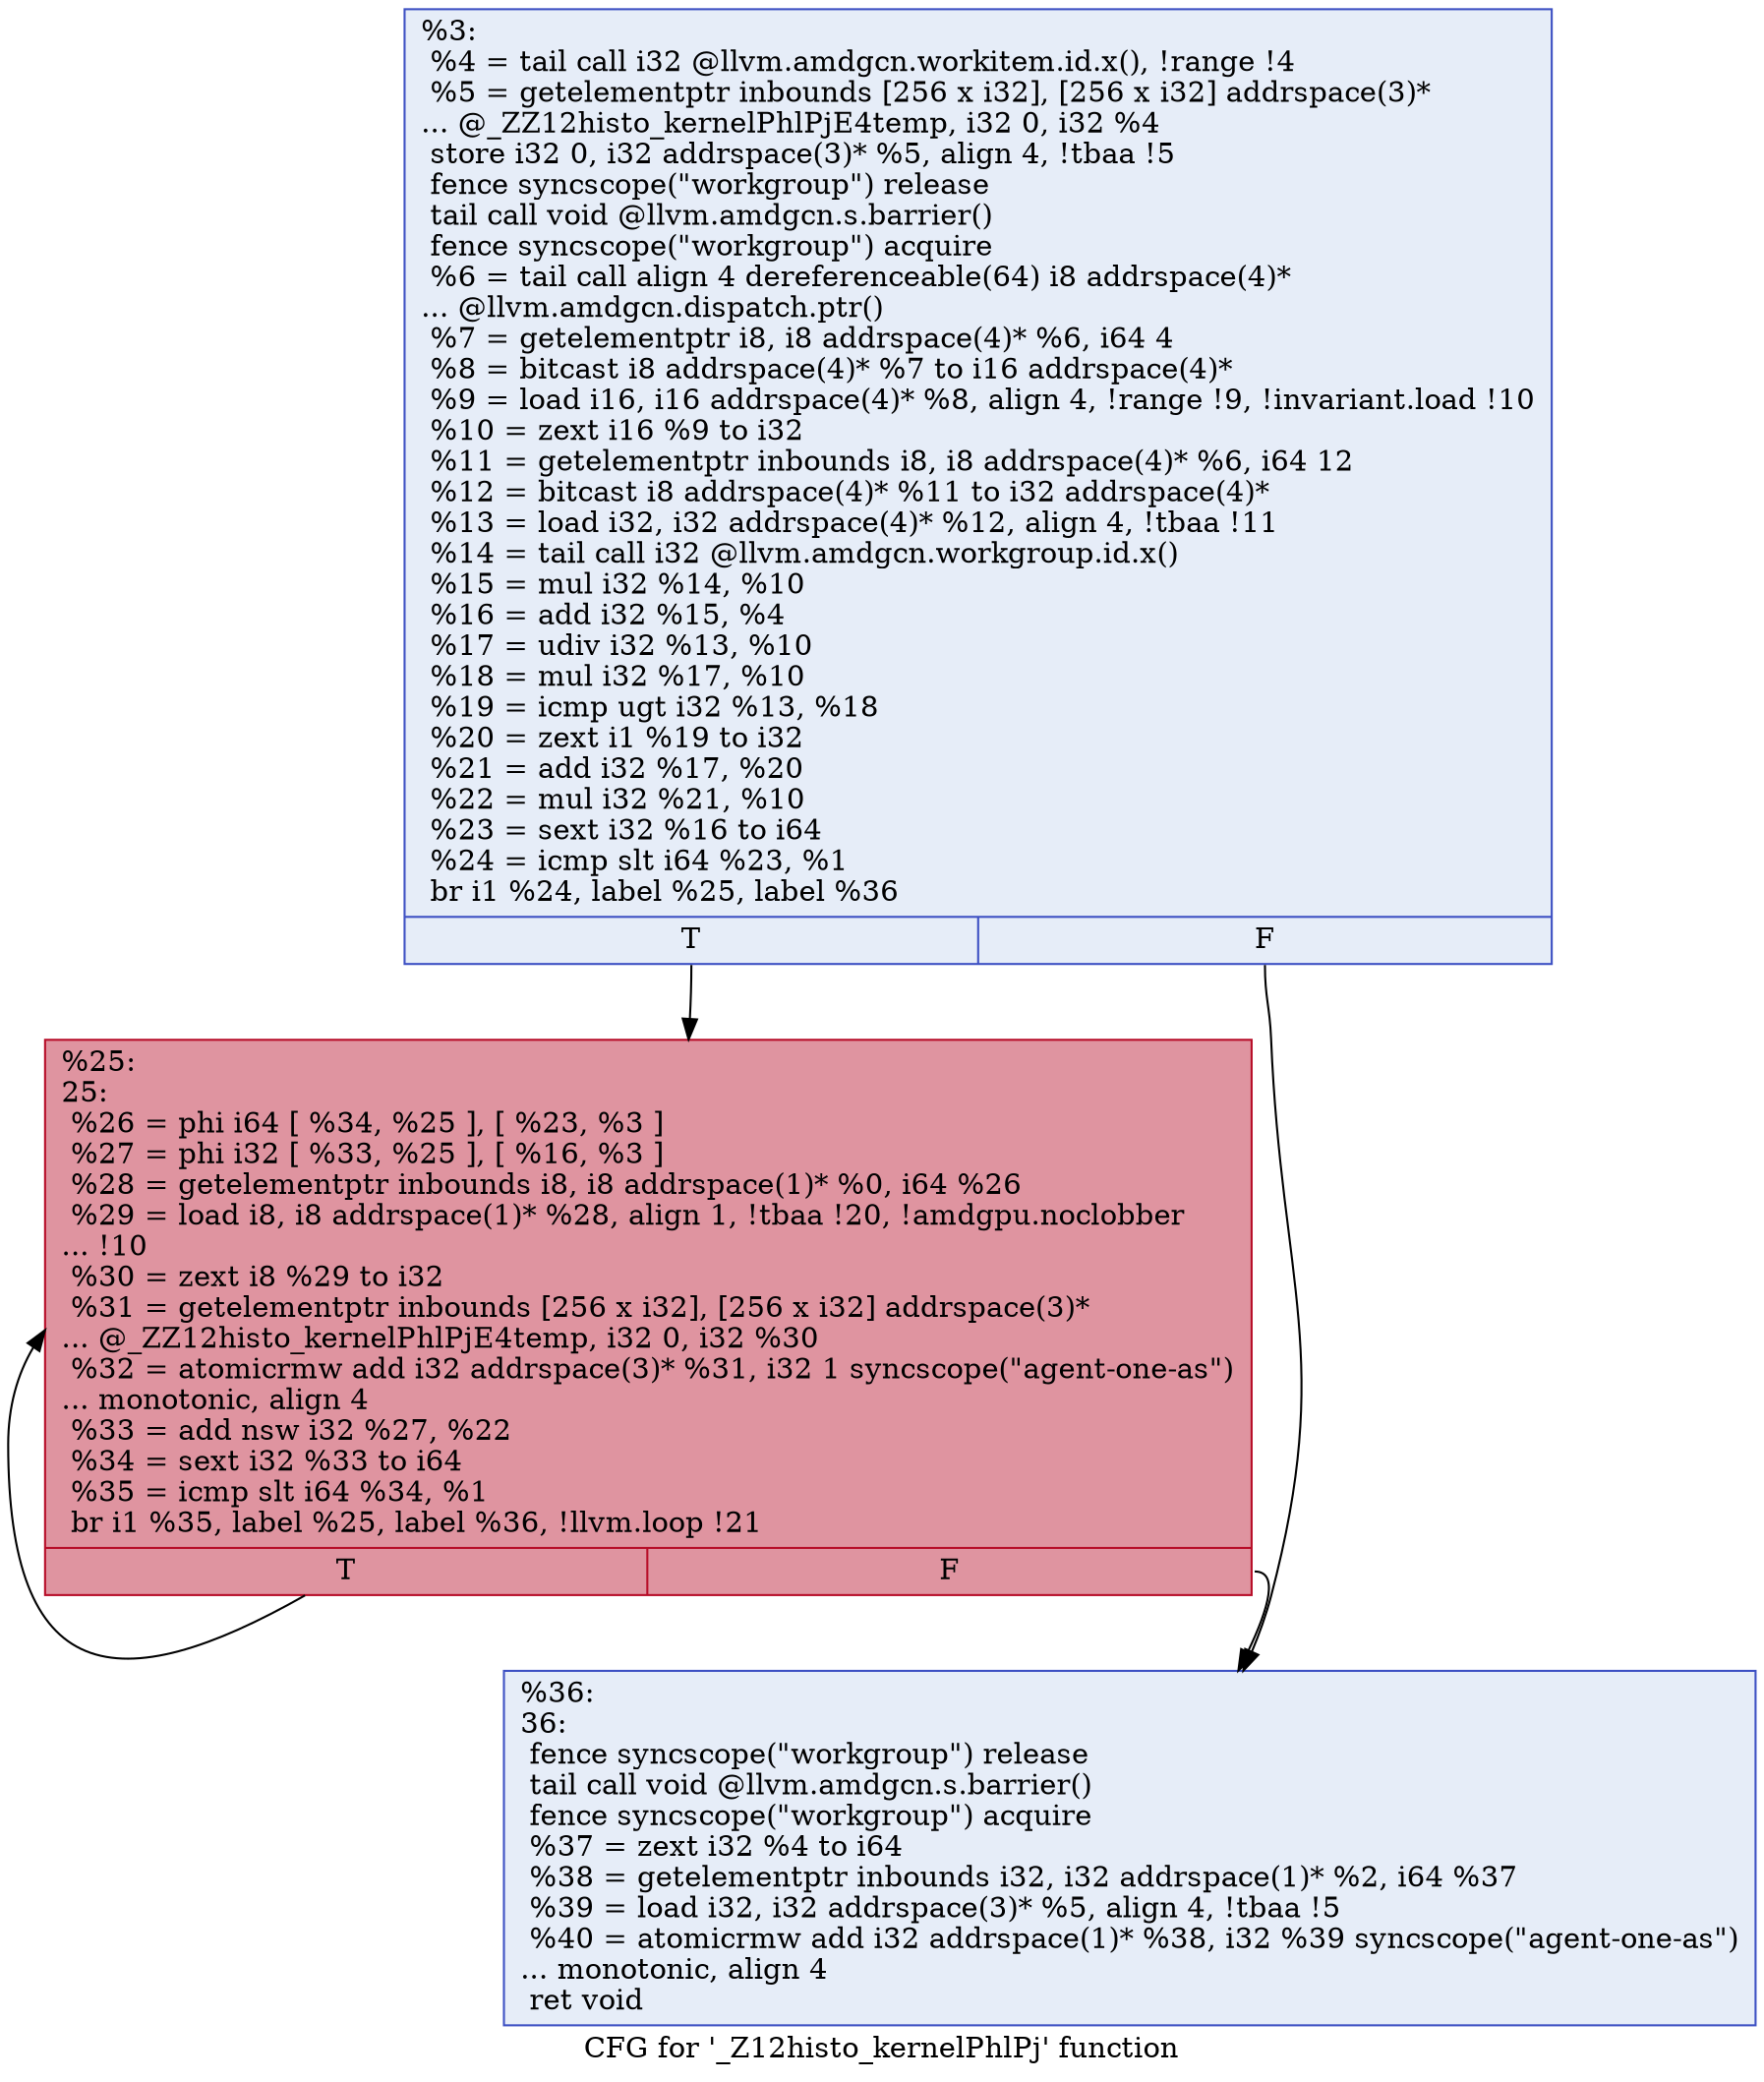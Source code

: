 digraph "CFG for '_Z12histo_kernelPhlPj' function" {
	label="CFG for '_Z12histo_kernelPhlPj' function";

	Node0x6416320 [shape=record,color="#3d50c3ff", style=filled, fillcolor="#c7d7f070",label="{%3:\l  %4 = tail call i32 @llvm.amdgcn.workitem.id.x(), !range !4\l  %5 = getelementptr inbounds [256 x i32], [256 x i32] addrspace(3)*\l... @_ZZ12histo_kernelPhlPjE4temp, i32 0, i32 %4\l  store i32 0, i32 addrspace(3)* %5, align 4, !tbaa !5\l  fence syncscope(\"workgroup\") release\l  tail call void @llvm.amdgcn.s.barrier()\l  fence syncscope(\"workgroup\") acquire\l  %6 = tail call align 4 dereferenceable(64) i8 addrspace(4)*\l... @llvm.amdgcn.dispatch.ptr()\l  %7 = getelementptr i8, i8 addrspace(4)* %6, i64 4\l  %8 = bitcast i8 addrspace(4)* %7 to i16 addrspace(4)*\l  %9 = load i16, i16 addrspace(4)* %8, align 4, !range !9, !invariant.load !10\l  %10 = zext i16 %9 to i32\l  %11 = getelementptr inbounds i8, i8 addrspace(4)* %6, i64 12\l  %12 = bitcast i8 addrspace(4)* %11 to i32 addrspace(4)*\l  %13 = load i32, i32 addrspace(4)* %12, align 4, !tbaa !11\l  %14 = tail call i32 @llvm.amdgcn.workgroup.id.x()\l  %15 = mul i32 %14, %10\l  %16 = add i32 %15, %4\l  %17 = udiv i32 %13, %10\l  %18 = mul i32 %17, %10\l  %19 = icmp ugt i32 %13, %18\l  %20 = zext i1 %19 to i32\l  %21 = add i32 %17, %20\l  %22 = mul i32 %21, %10\l  %23 = sext i32 %16 to i64\l  %24 = icmp slt i64 %23, %1\l  br i1 %24, label %25, label %36\l|{<s0>T|<s1>F}}"];
	Node0x6416320:s0 -> Node0x6418eb0;
	Node0x6416320:s1 -> Node0x6418f40;
	Node0x6418eb0 [shape=record,color="#b70d28ff", style=filled, fillcolor="#b70d2870",label="{%25:\l25:                                               \l  %26 = phi i64 [ %34, %25 ], [ %23, %3 ]\l  %27 = phi i32 [ %33, %25 ], [ %16, %3 ]\l  %28 = getelementptr inbounds i8, i8 addrspace(1)* %0, i64 %26\l  %29 = load i8, i8 addrspace(1)* %28, align 1, !tbaa !20, !amdgpu.noclobber\l... !10\l  %30 = zext i8 %29 to i32\l  %31 = getelementptr inbounds [256 x i32], [256 x i32] addrspace(3)*\l... @_ZZ12histo_kernelPhlPjE4temp, i32 0, i32 %30\l  %32 = atomicrmw add i32 addrspace(3)* %31, i32 1 syncscope(\"agent-one-as\")\l... monotonic, align 4\l  %33 = add nsw i32 %27, %22\l  %34 = sext i32 %33 to i64\l  %35 = icmp slt i64 %34, %1\l  br i1 %35, label %25, label %36, !llvm.loop !21\l|{<s0>T|<s1>F}}"];
	Node0x6418eb0:s0 -> Node0x6418eb0;
	Node0x6418eb0:s1 -> Node0x6418f40;
	Node0x6418f40 [shape=record,color="#3d50c3ff", style=filled, fillcolor="#c7d7f070",label="{%36:\l36:                                               \l  fence syncscope(\"workgroup\") release\l  tail call void @llvm.amdgcn.s.barrier()\l  fence syncscope(\"workgroup\") acquire\l  %37 = zext i32 %4 to i64\l  %38 = getelementptr inbounds i32, i32 addrspace(1)* %2, i64 %37\l  %39 = load i32, i32 addrspace(3)* %5, align 4, !tbaa !5\l  %40 = atomicrmw add i32 addrspace(1)* %38, i32 %39 syncscope(\"agent-one-as\")\l... monotonic, align 4\l  ret void\l}"];
}
